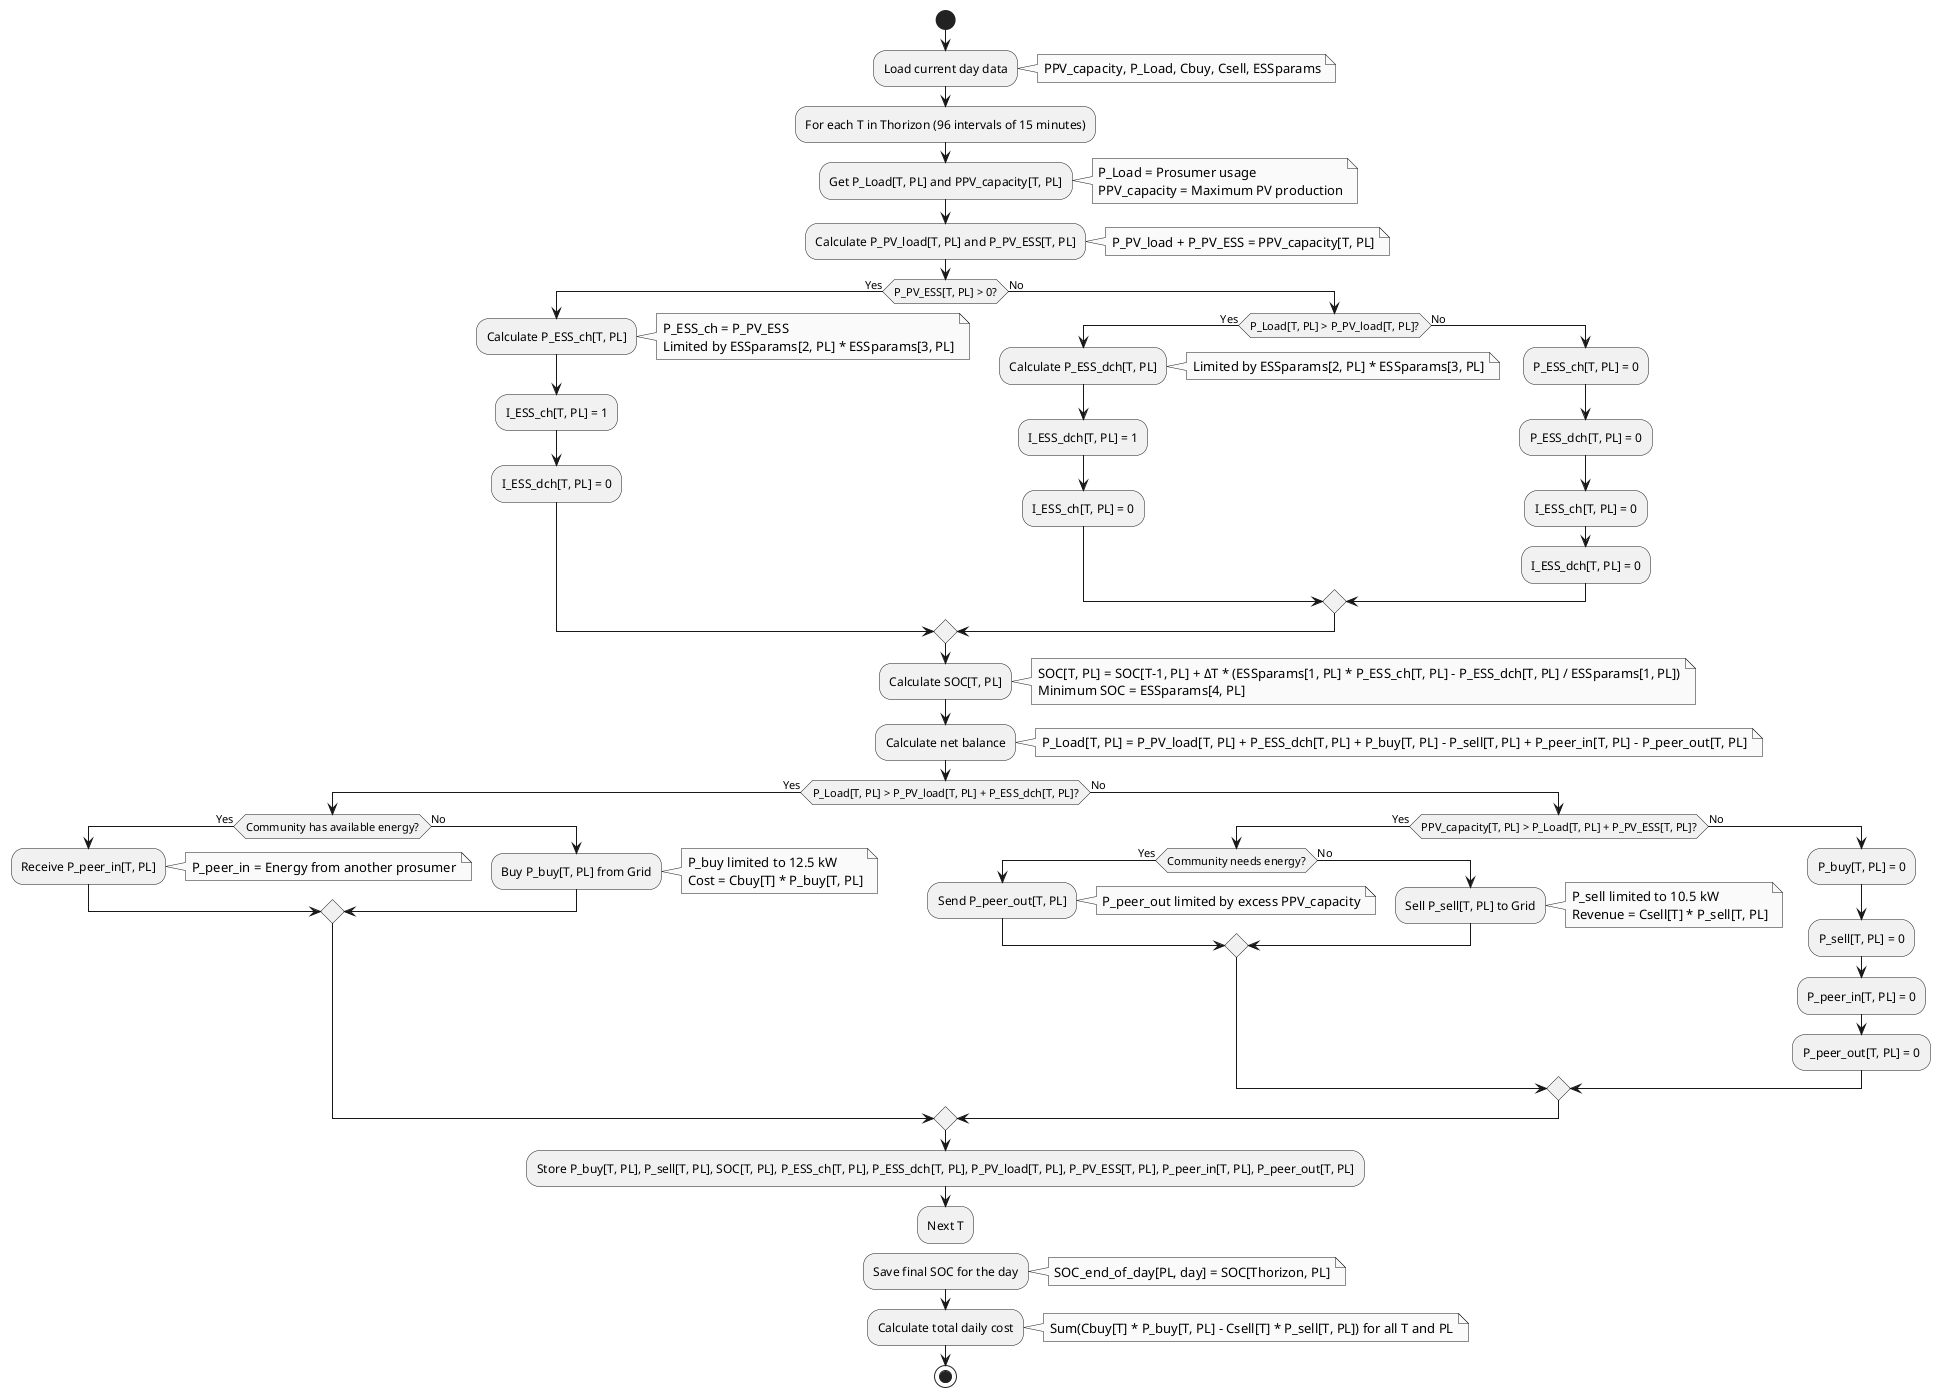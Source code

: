 @startuml
skinparam monochrome true
skinparam backgroundColor white

' Start of the process for one day '
start
:Load current day data;
note right: PPV_capacity, P_Load, Cbuy, Csell, ESSparams

' Loop for each time interval (T = 1 to Thorizon) '
:For each T in Thorizon (96 intervals of 15 minutes);

' Prosumer Inputs '
:Get P_Load[T, PL] and PPV_capacity[T, PL];
note right: P_Load = Prosumer usage\nPPV_capacity = Maximum PV production

' Decision on PV energy usage '
:Calculate P_PV_load[T, PL] and P_PV_ESS[T, PL];
note right: P_PV_load + P_PV_ESS = PPV_capacity[T, PL]

' Battery (ESS) Management '
if (P_PV_ESS[T, PL] > 0?) then (Yes)
  :Calculate P_ESS_ch[T, PL];
  note right: P_ESS_ch = P_PV_ESS\nLimited by ESSparams[2, PL] * ESSparams[3, PL]
  :I_ESS_ch[T, PL] = 1;
  :I_ESS_dch[T, PL] = 0;
else (No)
  if (P_Load[T, PL] > P_PV_load[T, PL]?) then (Yes)
    :Calculate P_ESS_dch[T, PL];
    note right: Limited by ESSparams[2, PL] * ESSparams[3, PL]
    :I_ESS_dch[T, PL] = 1;
    :I_ESS_ch[T, PL] = 0;
  else (No)
    :P_ESS_ch[T, PL] = 0;
    :P_ESS_dch[T, PL] = 0;
    :I_ESS_ch[T, PL] = 0;
    :I_ESS_dch[T, PL] = 0;
  endif
endif

' Update battery state of charge '
:Calculate SOC[T, PL];
note right: SOC[T, PL] = SOC[T-1, PL] + ΔT * (ESSparams[1, PL] * P_ESS_ch[T, PL] - P_ESS_dch[T, PL] / ESSparams[1, PL])\nMinimum SOC = ESSparams[4, PL]

' Prosumer Energy Balance '
:Calculate net balance;
note right: P_Load[T, PL] = P_PV_load[T, PL] + P_ESS_dch[T, PL] + P_buy[T, PL] - P_sell[T, PL] + P_peer_in[T, PL] - P_peer_out[T, PL]

' Decision on community exchange '
if (P_Load[T, PL] > P_PV_load[T, PL] + P_ESS_dch[T, PL]?) then (Yes)
  if (Community has available energy?) then (Yes)
    :Receive P_peer_in[T, PL];
    note right: P_peer_in = Energy from another prosumer
  else (No)
    :Buy P_buy[T, PL] from Grid;
    note right: P_buy limited to 12.5 kW\nCost = Cbuy[T] * P_buy[T, PL]
  endif
else (No)
  if (PPV_capacity[T, PL] > P_Load[T, PL] + P_PV_ESS[T, PL]?) then (Yes)
    if (Community needs energy?) then (Yes)
      :Send P_peer_out[T, PL];
      note right: P_peer_out limited by excess PPV_capacity
    else (No)
      :Sell P_sell[T, PL] to Grid;
      note right: P_sell limited to 10.5 kW\nRevenue = Csell[T] * P_sell[T, PL]
    endif
  else (No)
    :P_buy[T, PL] = 0;
    :P_sell[T, PL] = 0;
    :P_peer_in[T, PL] = 0;
    :P_peer_out[T, PL] = 0;
  endif
endif

' Store results for interval T '
:Store P_buy[T, PL], P_sell[T, PL], SOC[T, PL], P_ESS_ch[T, PL], P_ESS_dch[T, PL], P_PV_load[T, PL], P_PV_ESS[T, PL], P_peer_in[T, PL], P_peer_out[T, PL];

' End of time loop '
:Next T;
detach

' End of day '
:Save final SOC for the day;
note right: SOC_end_of_day[PL, day] = SOC[Thorizon, PL]

' Calculate daily objective '
:Calculate total daily cost;
note right: Sum(Cbuy[T] * P_buy[T, PL] - Csell[T] * P_sell[T, PL]) for all T and PL

stop

@enduml